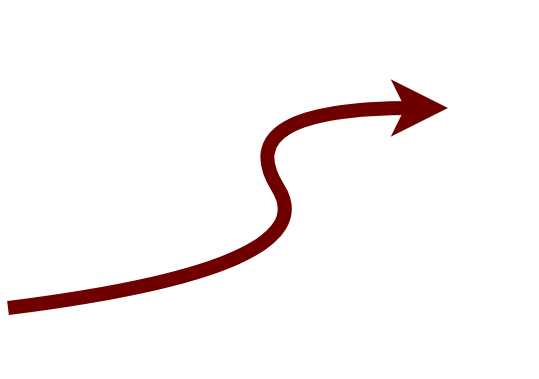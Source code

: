 <mxfile>
    <diagram id="T55y064cn9ftOchVt0wx" name="Page-1">
        <mxGraphModel dx="482" dy="160" grid="1" gridSize="10" guides="1" tooltips="1" connect="1" arrows="1" fold="1" page="1" pageScale="1" pageWidth="1600" pageHeight="900" math="0" shadow="0">
            <root>
                <mxCell id="0"/>
                <mxCell id="1" parent="0"/>
                <mxCell id="2" value="" style="endArrow=none;html=1;strokeWidth=7;strokeColor=#FFFFFF;" edge="1" parent="1">
                    <mxGeometry width="50" height="50" relative="1" as="geometry">
                        <mxPoint x="310" y="250" as="sourcePoint"/>
                        <mxPoint x="340" y="160" as="targetPoint"/>
                    </mxGeometry>
                </mxCell>
                <mxCell id="3" value="" style="endArrow=none;html=1;strokeWidth=7;strokeColor=#FFFFFF;" edge="1" parent="1">
                    <mxGeometry width="50" height="50" relative="1" as="geometry">
                        <mxPoint x="370" y="270" as="sourcePoint"/>
                        <mxPoint x="340" y="160" as="targetPoint"/>
                    </mxGeometry>
                </mxCell>
                <mxCell id="4" value="" style="endArrow=none;html=1;strokeWidth=7;strokeColor=#FFFFFF;" edge="1" parent="1">
                    <mxGeometry width="50" height="50" relative="1" as="geometry">
                        <mxPoint x="370" y="270" as="sourcePoint"/>
                        <mxPoint x="380" y="130" as="targetPoint"/>
                    </mxGeometry>
                </mxCell>
                <mxCell id="5" value="" style="ellipse;whiteSpace=wrap;html=1;aspect=fixed;fillColor=none;strokeWidth=7;strokeColor=#FFFFFF;" vertex="1" parent="1">
                    <mxGeometry x="350" y="230" width="60" height="60" as="geometry"/>
                </mxCell>
                <mxCell id="7" value="" style="endArrow=none;html=1;strokeWidth=7;strokeColor=#FFFFFF;" edge="1" parent="1">
                    <mxGeometry width="50" height="50" relative="1" as="geometry">
                        <mxPoint x="450" y="290" as="sourcePoint"/>
                        <mxPoint x="480" y="230" as="targetPoint"/>
                    </mxGeometry>
                </mxCell>
                <mxCell id="8" value="" style="endArrow=none;html=1;strokeWidth=7;strokeColor=#FFFFFF;" edge="1" parent="1">
                    <mxGeometry width="50" height="50" relative="1" as="geometry">
                        <mxPoint x="450" y="290" as="sourcePoint"/>
                        <mxPoint x="430" y="200" as="targetPoint"/>
                    </mxGeometry>
                </mxCell>
                <mxCell id="9" value="" style="endArrow=none;html=1;strokeWidth=7;strokeColor=#FFFFFF;" edge="1" parent="1">
                    <mxGeometry width="50" height="50" relative="1" as="geometry">
                        <mxPoint x="440" y="260" as="sourcePoint"/>
                        <mxPoint x="460" y="270" as="targetPoint"/>
                    </mxGeometry>
                </mxCell>
                <mxCell id="11" value="" style="endArrow=none;html=1;entryX=0.064;entryY=-0.021;entryDx=0;entryDy=0;entryPerimeter=0;strokeWidth=7;strokeColor=#FFFFFF;" edge="1" parent="1">
                    <mxGeometry width="50" height="50" relative="1" as="geometry">
                        <mxPoint x="569" y="270" as="sourcePoint"/>
                        <mxPoint x="568.992" y="163.026" as="targetPoint"/>
                    </mxGeometry>
                </mxCell>
                <mxCell id="12" value="" style="endArrow=none;html=1;entryX=0.049;entryY=1.017;entryDx=0;entryDy=0;entryPerimeter=0;strokeWidth=7;strokeColor=#FFFFFF;" edge="1" parent="1">
                    <mxGeometry width="50" height="50" relative="1" as="geometry">
                        <mxPoint x="476" y="310" as="sourcePoint"/>
                        <mxPoint x="476.005" y="153.988" as="targetPoint"/>
                    </mxGeometry>
                </mxCell>
                <mxCell id="13" value="" style="endArrow=none;html=1;strokeWidth=7;strokeColor=#FFFFFF;" edge="1" parent="1">
                    <mxGeometry width="50" height="50" relative="1" as="geometry">
                        <mxPoint x="520" y="220" as="sourcePoint"/>
                        <mxPoint x="570" y="160" as="targetPoint"/>
                    </mxGeometry>
                </mxCell>
                <mxCell id="14" value="" style="endArrow=none;html=1;strokeWidth=7;strokeColor=#FFFFFF;" edge="1" parent="1">
                    <mxGeometry width="50" height="50" relative="1" as="geometry">
                        <mxPoint x="520" y="220" as="sourcePoint"/>
                        <mxPoint x="470" y="150" as="targetPoint"/>
                    </mxGeometry>
                </mxCell>
                <mxCell id="6" value="" style="curved=1;endArrow=classic;html=1;strokeWidth=7;fillColor=#a20025;strokeColor=#6F0000;" edge="1" parent="1">
                    <mxGeometry width="50" height="50" relative="1" as="geometry">
                        <mxPoint x="310" y="280" as="sourcePoint"/>
                        <mxPoint x="530" y="180" as="targetPoint"/>
                        <Array as="points">
                            <mxPoint x="470" y="260"/>
                            <mxPoint x="420" y="180"/>
                        </Array>
                    </mxGeometry>
                </mxCell>
            </root>
        </mxGraphModel>
    </diagram>
</mxfile>